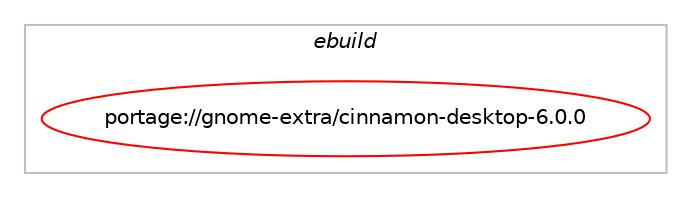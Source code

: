 digraph prolog {

# *************
# Graph options
# *************

newrank=true;
concentrate=true;
compound=true;
graph [rankdir=LR,fontname=Helvetica,fontsize=10,ranksep=1.5];#, ranksep=2.5, nodesep=0.2];
edge  [arrowhead=vee];
node  [fontname=Helvetica,fontsize=10];

# **********
# The ebuild
# **********

subgraph cluster_leftcol {
color=gray;
label=<<i>ebuild</i>>;
id [label="portage://gnome-extra/cinnamon-desktop-6.0.0", color=red, width=4, href="../gnome-extra/cinnamon-desktop-6.0.0.svg"];
}

# ****************
# The dependencies
# ****************

subgraph cluster_midcol {
color=gray;
label=<<i>dependencies</i>>;
subgraph cluster_compile {
fillcolor="#eeeeee";
style=filled;
label=<<i>compile</i>>;
# *** BEGIN UNKNOWN DEPENDENCY TYPE (TODO) ***
# id -> equal(use_conditional_group(positive,systemd,portage://gnome-extra/cinnamon-desktop-6.0.0,[package_dependency(portage://gnome-extra/cinnamon-desktop-6.0.0,install,no,sys-apps,systemd,none,[,,],[],[])]))
# *** END UNKNOWN DEPENDENCY TYPE (TODO) ***

# *** BEGIN UNKNOWN DEPENDENCY TYPE (TODO) ***
# id -> equal(package_dependency(portage://gnome-extra/cinnamon-desktop-6.0.0,install,no,dev-libs,glib,greaterequal,[2.37.3,,,2.37.3],[slot(2)],[use(enable(dbus),none)]))
# *** END UNKNOWN DEPENDENCY TYPE (TODO) ***

# *** BEGIN UNKNOWN DEPENDENCY TYPE (TODO) ***
# id -> equal(package_dependency(portage://gnome-extra/cinnamon-desktop-6.0.0,install,no,dev-libs,gobject-introspection,greaterequal,[0.10.2,,,0.10.2],any_same_slot,[]))
# *** END UNKNOWN DEPENDENCY TYPE (TODO) ***

# *** BEGIN UNKNOWN DEPENDENCY TYPE (TODO) ***
# id -> equal(package_dependency(portage://gnome-extra/cinnamon-desktop-6.0.0,install,no,gnome-base,gsettings-desktop-schemas,greaterequal,[3.5.91,,,3.5.91],[],[]))
# *** END UNKNOWN DEPENDENCY TYPE (TODO) ***

# *** BEGIN UNKNOWN DEPENDENCY TYPE (TODO) ***
# id -> equal(package_dependency(portage://gnome-extra/cinnamon-desktop-6.0.0,install,no,media-libs,libpulse,greaterequal,[12.99.3,,,12.99.3],[],[use(enable(glib),none)]))
# *** END UNKNOWN DEPENDENCY TYPE (TODO) ***

# *** BEGIN UNKNOWN DEPENDENCY TYPE (TODO) ***
# id -> equal(package_dependency(portage://gnome-extra/cinnamon-desktop-6.0.0,install,no,sys-apps,accountsservice,none,[,,],[],[]))
# *** END UNKNOWN DEPENDENCY TYPE (TODO) ***

# *** BEGIN UNKNOWN DEPENDENCY TYPE (TODO) ***
# id -> equal(package_dependency(portage://gnome-extra/cinnamon-desktop-6.0.0,install,no,sys-apps,hwdata,none,[,,],[],[]))
# *** END UNKNOWN DEPENDENCY TYPE (TODO) ***

# *** BEGIN UNKNOWN DEPENDENCY TYPE (TODO) ***
# id -> equal(package_dependency(portage://gnome-extra/cinnamon-desktop-6.0.0,install,no,x11-base,xorg-proto,none,[,,],[],[]))
# *** END UNKNOWN DEPENDENCY TYPE (TODO) ***

# *** BEGIN UNKNOWN DEPENDENCY TYPE (TODO) ***
# id -> equal(package_dependency(portage://gnome-extra/cinnamon-desktop-6.0.0,install,no,x11-libs,cairo,none,[,,],[],[use(enable(X),none)]))
# *** END UNKNOWN DEPENDENCY TYPE (TODO) ***

# *** BEGIN UNKNOWN DEPENDENCY TYPE (TODO) ***
# id -> equal(package_dependency(portage://gnome-extra/cinnamon-desktop-6.0.0,install,no,x11-libs,gdk-pixbuf,greaterequal,[2.22,,,2.22],[slot(2)],[use(enable(introspection),none)]))
# *** END UNKNOWN DEPENDENCY TYPE (TODO) ***

# *** BEGIN UNKNOWN DEPENDENCY TYPE (TODO) ***
# id -> equal(package_dependency(portage://gnome-extra/cinnamon-desktop-6.0.0,install,no,x11-libs,gtk+,greaterequal,[3.3.16,,,3.3.16],[slot(3)],[use(enable(introspection),none)]))
# *** END UNKNOWN DEPENDENCY TYPE (TODO) ***

# *** BEGIN UNKNOWN DEPENDENCY TYPE (TODO) ***
# id -> equal(package_dependency(portage://gnome-extra/cinnamon-desktop-6.0.0,install,no,x11-libs,libX11,none,[,,],[],[]))
# *** END UNKNOWN DEPENDENCY TYPE (TODO) ***

# *** BEGIN UNKNOWN DEPENDENCY TYPE (TODO) ***
# id -> equal(package_dependency(portage://gnome-extra/cinnamon-desktop-6.0.0,install,no,x11-libs,libXext,greaterequal,[1.1,,,1.1],[],[]))
# *** END UNKNOWN DEPENDENCY TYPE (TODO) ***

# *** BEGIN UNKNOWN DEPENDENCY TYPE (TODO) ***
# id -> equal(package_dependency(portage://gnome-extra/cinnamon-desktop-6.0.0,install,no,x11-libs,libXrandr,greaterequal,[1.3,,,1.3],[],[]))
# *** END UNKNOWN DEPENDENCY TYPE (TODO) ***

# *** BEGIN UNKNOWN DEPENDENCY TYPE (TODO) ***
# id -> equal(package_dependency(portage://gnome-extra/cinnamon-desktop-6.0.0,install,no,x11-libs,libxkbfile,none,[,,],[],[]))
# *** END UNKNOWN DEPENDENCY TYPE (TODO) ***

# *** BEGIN UNKNOWN DEPENDENCY TYPE (TODO) ***
# id -> equal(package_dependency(portage://gnome-extra/cinnamon-desktop-6.0.0,install,no,x11-misc,xkeyboard-config,none,[,,],[],[]))
# *** END UNKNOWN DEPENDENCY TYPE (TODO) ***

}
subgraph cluster_compileandrun {
fillcolor="#eeeeee";
style=filled;
label=<<i>compile and run</i>>;
}
subgraph cluster_run {
fillcolor="#eeeeee";
style=filled;
label=<<i>run</i>>;
# *** BEGIN UNKNOWN DEPENDENCY TYPE (TODO) ***
# id -> equal(use_conditional_group(positive,systemd,portage://gnome-extra/cinnamon-desktop-6.0.0,[package_dependency(portage://gnome-extra/cinnamon-desktop-6.0.0,run,no,sys-apps,systemd,none,[,,],[],[])]))
# *** END UNKNOWN DEPENDENCY TYPE (TODO) ***

# *** BEGIN UNKNOWN DEPENDENCY TYPE (TODO) ***
# id -> equal(package_dependency(portage://gnome-extra/cinnamon-desktop-6.0.0,run,no,dev-libs,glib,greaterequal,[2.37.3,,,2.37.3],[slot(2)],[use(enable(dbus),none)]))
# *** END UNKNOWN DEPENDENCY TYPE (TODO) ***

# *** BEGIN UNKNOWN DEPENDENCY TYPE (TODO) ***
# id -> equal(package_dependency(portage://gnome-extra/cinnamon-desktop-6.0.0,run,no,dev-libs,gobject-introspection,greaterequal,[0.10.2,,,0.10.2],any_same_slot,[]))
# *** END UNKNOWN DEPENDENCY TYPE (TODO) ***

# *** BEGIN UNKNOWN DEPENDENCY TYPE (TODO) ***
# id -> equal(package_dependency(portage://gnome-extra/cinnamon-desktop-6.0.0,run,no,gnome-base,gsettings-desktop-schemas,greaterequal,[3.5.91,,,3.5.91],[],[]))
# *** END UNKNOWN DEPENDENCY TYPE (TODO) ***

# *** BEGIN UNKNOWN DEPENDENCY TYPE (TODO) ***
# id -> equal(package_dependency(portage://gnome-extra/cinnamon-desktop-6.0.0,run,no,media-libs,libpulse,greaterequal,[12.99.3,,,12.99.3],[],[use(enable(glib),none)]))
# *** END UNKNOWN DEPENDENCY TYPE (TODO) ***

# *** BEGIN UNKNOWN DEPENDENCY TYPE (TODO) ***
# id -> equal(package_dependency(portage://gnome-extra/cinnamon-desktop-6.0.0,run,no,sys-apps,accountsservice,none,[,,],[],[]))
# *** END UNKNOWN DEPENDENCY TYPE (TODO) ***

# *** BEGIN UNKNOWN DEPENDENCY TYPE (TODO) ***
# id -> equal(package_dependency(portage://gnome-extra/cinnamon-desktop-6.0.0,run,no,sys-apps,hwdata,none,[,,],[],[]))
# *** END UNKNOWN DEPENDENCY TYPE (TODO) ***

# *** BEGIN UNKNOWN DEPENDENCY TYPE (TODO) ***
# id -> equal(package_dependency(portage://gnome-extra/cinnamon-desktop-6.0.0,run,no,x11-libs,cairo,none,[,,],[],[use(enable(X),none)]))
# *** END UNKNOWN DEPENDENCY TYPE (TODO) ***

# *** BEGIN UNKNOWN DEPENDENCY TYPE (TODO) ***
# id -> equal(package_dependency(portage://gnome-extra/cinnamon-desktop-6.0.0,run,no,x11-libs,gdk-pixbuf,greaterequal,[2.22,,,2.22],[slot(2)],[use(enable(introspection),none)]))
# *** END UNKNOWN DEPENDENCY TYPE (TODO) ***

# *** BEGIN UNKNOWN DEPENDENCY TYPE (TODO) ***
# id -> equal(package_dependency(portage://gnome-extra/cinnamon-desktop-6.0.0,run,no,x11-libs,gtk+,greaterequal,[3.3.16,,,3.3.16],[slot(3)],[use(enable(introspection),none)]))
# *** END UNKNOWN DEPENDENCY TYPE (TODO) ***

# *** BEGIN UNKNOWN DEPENDENCY TYPE (TODO) ***
# id -> equal(package_dependency(portage://gnome-extra/cinnamon-desktop-6.0.0,run,no,x11-libs,libX11,none,[,,],[],[]))
# *** END UNKNOWN DEPENDENCY TYPE (TODO) ***

# *** BEGIN UNKNOWN DEPENDENCY TYPE (TODO) ***
# id -> equal(package_dependency(portage://gnome-extra/cinnamon-desktop-6.0.0,run,no,x11-libs,libXext,greaterequal,[1.1,,,1.1],[],[]))
# *** END UNKNOWN DEPENDENCY TYPE (TODO) ***

# *** BEGIN UNKNOWN DEPENDENCY TYPE (TODO) ***
# id -> equal(package_dependency(portage://gnome-extra/cinnamon-desktop-6.0.0,run,no,x11-libs,libXrandr,greaterequal,[1.3,,,1.3],[],[]))
# *** END UNKNOWN DEPENDENCY TYPE (TODO) ***

# *** BEGIN UNKNOWN DEPENDENCY TYPE (TODO) ***
# id -> equal(package_dependency(portage://gnome-extra/cinnamon-desktop-6.0.0,run,no,x11-libs,libxkbfile,none,[,,],[],[]))
# *** END UNKNOWN DEPENDENCY TYPE (TODO) ***

# *** BEGIN UNKNOWN DEPENDENCY TYPE (TODO) ***
# id -> equal(package_dependency(portage://gnome-extra/cinnamon-desktop-6.0.0,run,no,x11-misc,xkeyboard-config,none,[,,],[],[]))
# *** END UNKNOWN DEPENDENCY TYPE (TODO) ***

}
}

# **************
# The candidates
# **************

subgraph cluster_choices {
rank=same;
color=gray;
label=<<i>candidates</i>>;

}

}
